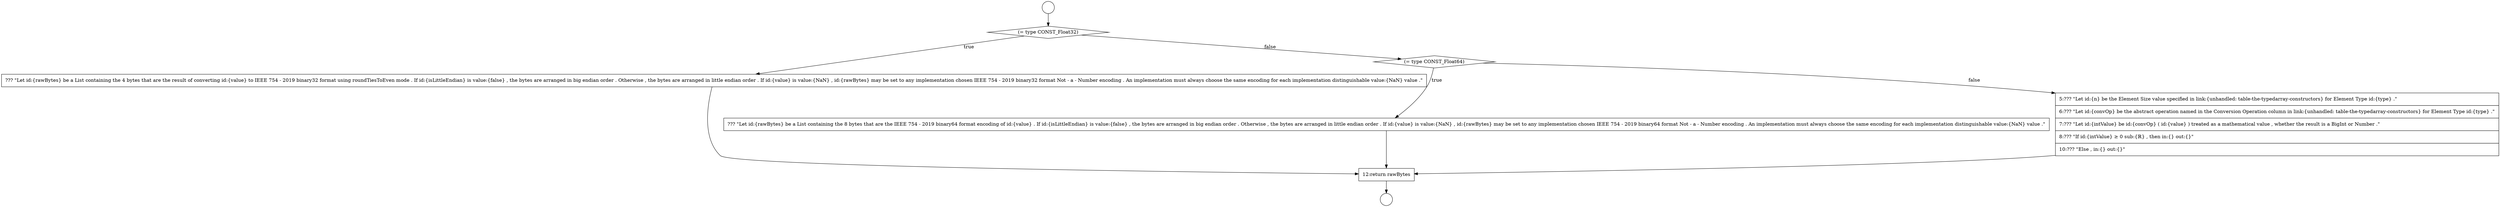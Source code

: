 digraph {
  node17004 [shape=none, margin=0, label=<<font color="black">
    <table border="0" cellborder="1" cellspacing="0" cellpadding="10">
      <tr><td align="left">??? &quot;Let id:{rawBytes} be a List containing the 4 bytes that are the result of converting id:{value} to IEEE 754 - 2019 binary32 format using roundTiesToEven mode . If id:{isLittleEndian} is value:{false} , the bytes are arranged in big endian order . Otherwise , the bytes are arranged in little endian order . If id:{value} is value:{NaN} , id:{rawBytes} may be set to any implementation chosen IEEE 754 - 2019 binary32 format Not - a - Number encoding . An implementation must always choose the same encoding for each implementation distinguishable value:{NaN} value .&quot;</td></tr>
    </table>
  </font>> color="black" fillcolor="white" style=filled]
  node17008 [shape=none, margin=0, label=<<font color="black">
    <table border="0" cellborder="1" cellspacing="0" cellpadding="10">
      <tr><td align="left">12:return rawBytes</td></tr>
    </table>
  </font>> color="black" fillcolor="white" style=filled]
  node17005 [shape=diamond, label=<<font color="black">(= type CONST_Float64)</font>> color="black" fillcolor="white" style=filled]
  node17001 [shape=circle label=" " color="black" fillcolor="white" style=filled]
  node17006 [shape=none, margin=0, label=<<font color="black">
    <table border="0" cellborder="1" cellspacing="0" cellpadding="10">
      <tr><td align="left">??? &quot;Let id:{rawBytes} be a List containing the 8 bytes that are the IEEE 754 - 2019 binary64 format encoding of id:{value} . If id:{isLittleEndian} is value:{false} , the bytes are arranged in big endian order . Otherwise , the bytes are arranged in little endian order . If id:{value} is value:{NaN} , id:{rawBytes} may be set to any implementation chosen IEEE 754 - 2019 binary64 format Not - a - Number encoding . An implementation must always choose the same encoding for each implementation distinguishable value:{NaN} value .&quot;</td></tr>
    </table>
  </font>> color="black" fillcolor="white" style=filled]
  node17002 [shape=circle label=" " color="black" fillcolor="white" style=filled]
  node17003 [shape=diamond, label=<<font color="black">(= type CONST_Float32)</font>> color="black" fillcolor="white" style=filled]
  node17007 [shape=none, margin=0, label=<<font color="black">
    <table border="0" cellborder="1" cellspacing="0" cellpadding="10">
      <tr><td align="left">5:??? &quot;Let id:{n} be the Element Size value specified in link:{unhandled: table-the-typedarray-constructors} for Element Type id:{type} .&quot;</td></tr>
      <tr><td align="left">6:??? &quot;Let id:{convOp} be the abstract operation named in the Conversion Operation column in link:{unhandled: table-the-typedarray-constructors} for Element Type id:{type} .&quot;</td></tr>
      <tr><td align="left">7:??? &quot;Let id:{intValue} be id:{convOp} ( id:{value} ) treated as a mathematical value , whether the result is a BigInt or Number .&quot;</td></tr>
      <tr><td align="left">8:??? &quot;If id:{intValue} &ge; 0 sub:{ℝ} , then in:{} out:{}&quot;</td></tr>
      <tr><td align="left">10:??? &quot;Else , in:{} out:{}&quot;</td></tr>
    </table>
  </font>> color="black" fillcolor="white" style=filled]
  node17006 -> node17008 [ color="black"]
  node17001 -> node17003 [ color="black"]
  node17005 -> node17006 [label=<<font color="black">true</font>> color="black"]
  node17005 -> node17007 [label=<<font color="black">false</font>> color="black"]
  node17003 -> node17004 [label=<<font color="black">true</font>> color="black"]
  node17003 -> node17005 [label=<<font color="black">false</font>> color="black"]
  node17008 -> node17002 [ color="black"]
  node17007 -> node17008 [ color="black"]
  node17004 -> node17008 [ color="black"]
}
